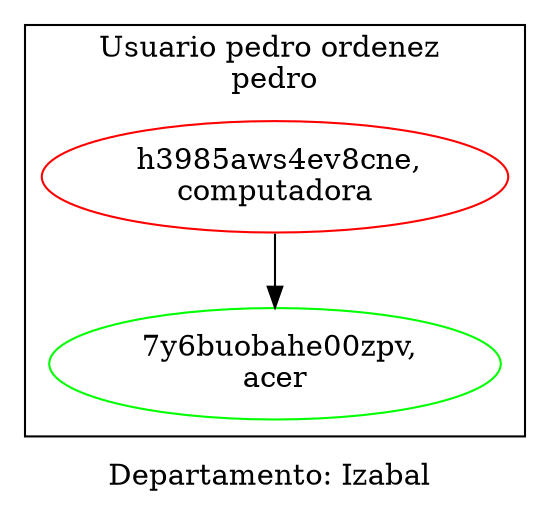 digraph G { 

 label="Departamento: Izabal " 

 subgraph cluster_0 { 

 label="Usuario pedro ordenez \n pedro " 
node [height=0.5, width=1.2];
"7y6buobahe00zpv" [label=" 7y6buobahe00zpv,\nacer",color=green] 
"h3985aws4ev8cne" [label=" h3985aws4ev8cne,\ncomputadora",color=red] 
"h3985aws4ev8cne" -> "7y6buobahe00zpv" 
}
 subgraph cluster_1 { 

 label="Usuario kevin lopez \n kevin " 
node [height=0.5, width=1.2];
}}